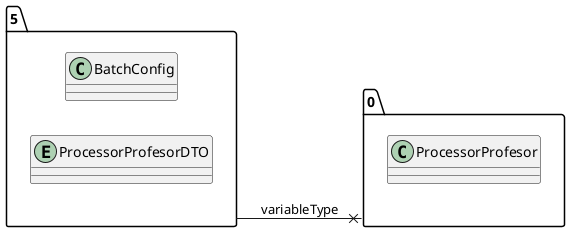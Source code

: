 @startuml 
allow_mixing
left to right direction
package "5"{
class BatchConfig
entity ProcessorProfesorDTO

}
package "0"{
class ProcessorProfesor

}
"5" --x "0":variableType
@enduml